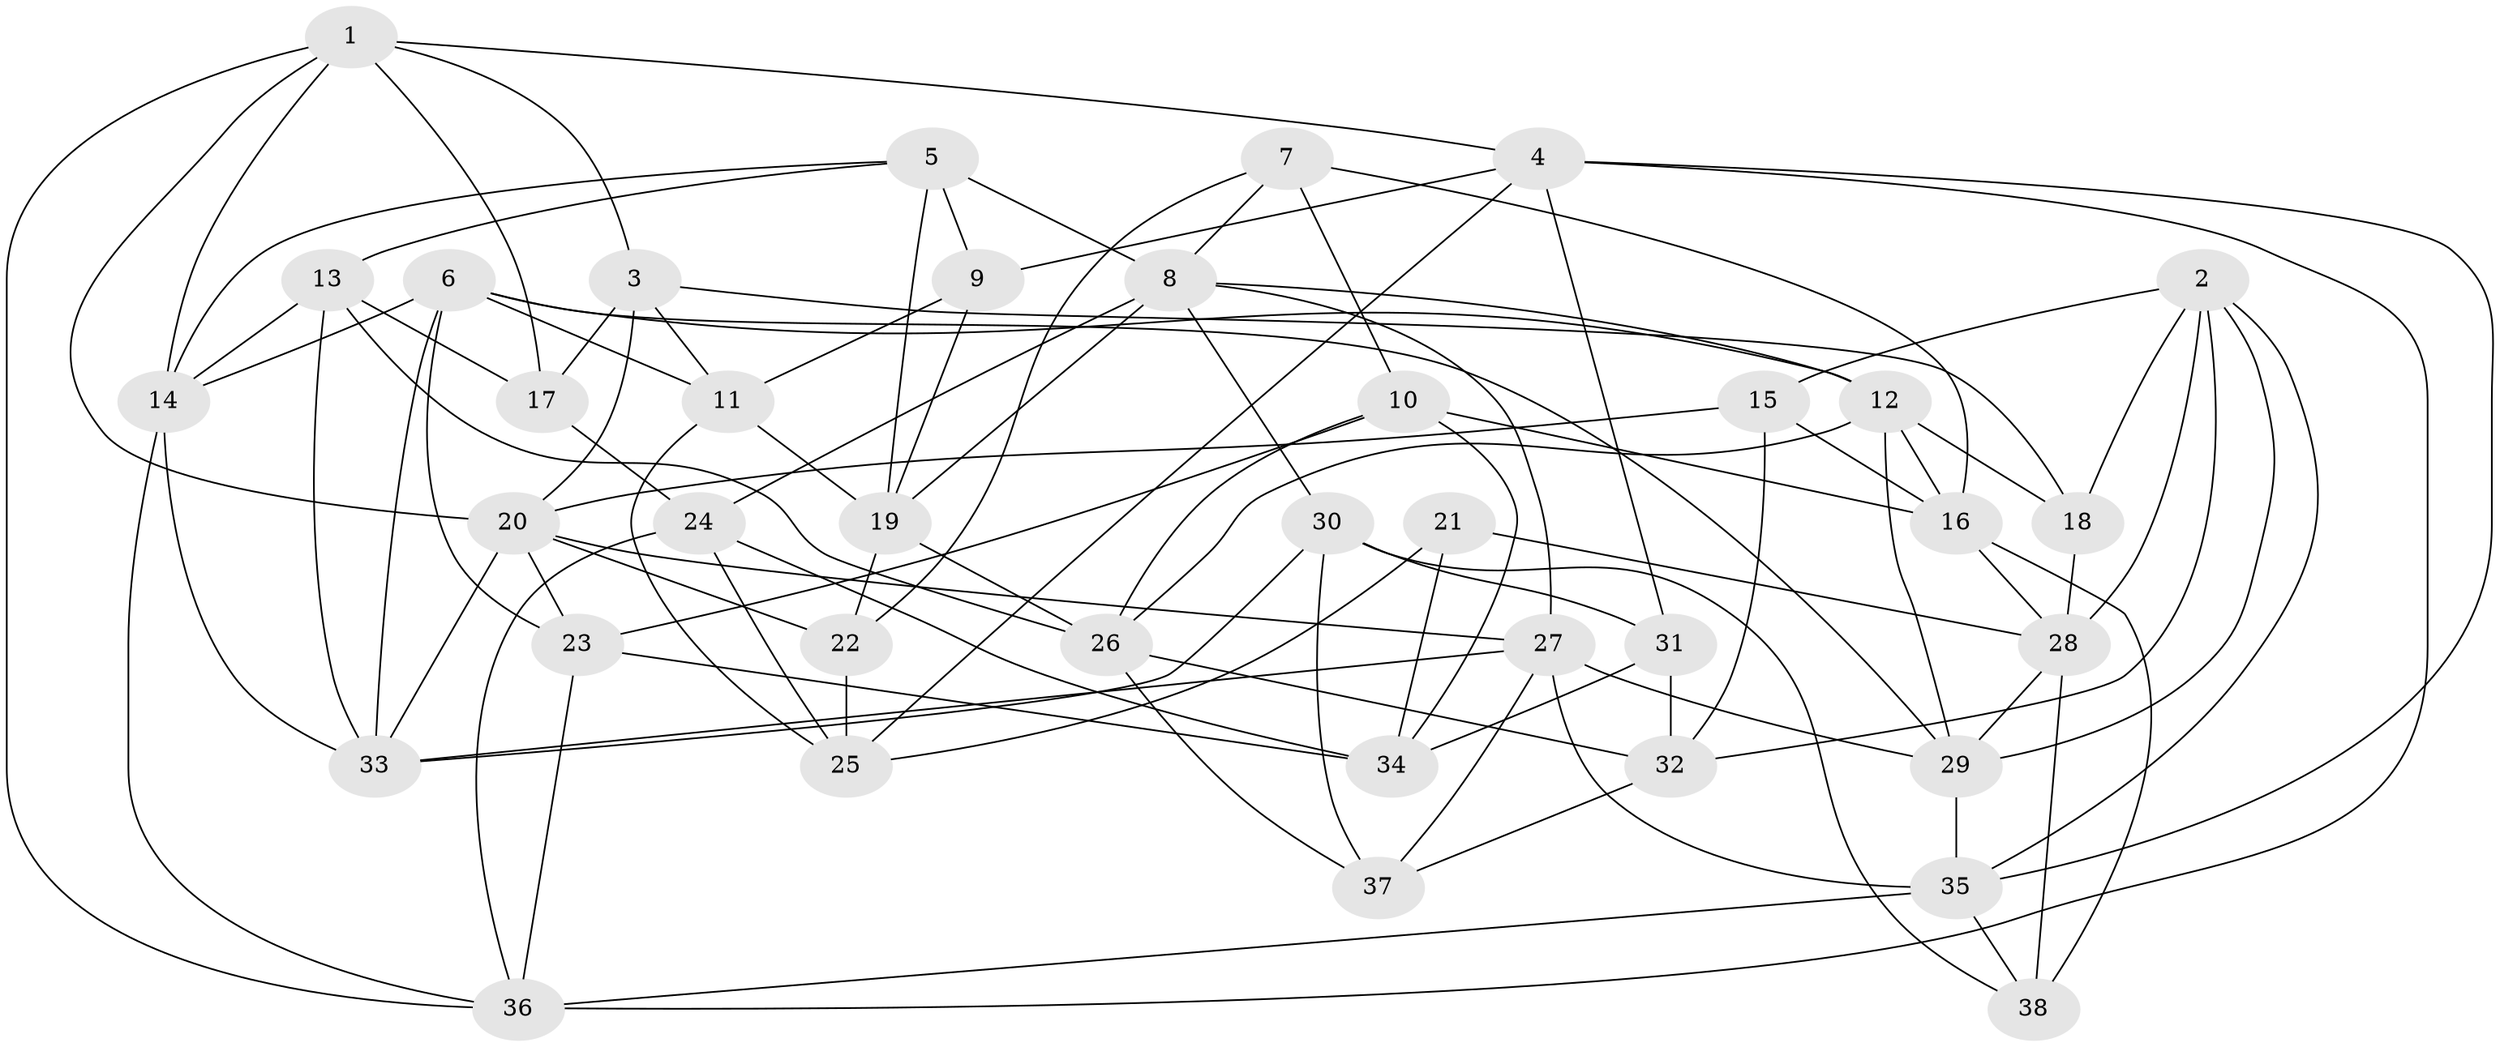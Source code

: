 // original degree distribution, {4: 1.0}
// Generated by graph-tools (version 1.1) at 2025/02/03/09/25 03:02:54]
// undirected, 38 vertices, 99 edges
graph export_dot {
graph [start="1"]
  node [color=gray90,style=filled];
  1;
  2;
  3;
  4;
  5;
  6;
  7;
  8;
  9;
  10;
  11;
  12;
  13;
  14;
  15;
  16;
  17;
  18;
  19;
  20;
  21;
  22;
  23;
  24;
  25;
  26;
  27;
  28;
  29;
  30;
  31;
  32;
  33;
  34;
  35;
  36;
  37;
  38;
  1 -- 3 [weight=1.0];
  1 -- 4 [weight=1.0];
  1 -- 14 [weight=1.0];
  1 -- 17 [weight=1.0];
  1 -- 20 [weight=1.0];
  1 -- 36 [weight=1.0];
  2 -- 15 [weight=1.0];
  2 -- 18 [weight=1.0];
  2 -- 28 [weight=1.0];
  2 -- 29 [weight=1.0];
  2 -- 32 [weight=1.0];
  2 -- 35 [weight=1.0];
  3 -- 11 [weight=1.0];
  3 -- 17 [weight=2.0];
  3 -- 18 [weight=1.0];
  3 -- 20 [weight=1.0];
  4 -- 9 [weight=1.0];
  4 -- 25 [weight=1.0];
  4 -- 31 [weight=1.0];
  4 -- 35 [weight=1.0];
  4 -- 36 [weight=1.0];
  5 -- 8 [weight=1.0];
  5 -- 9 [weight=2.0];
  5 -- 13 [weight=1.0];
  5 -- 14 [weight=1.0];
  5 -- 19 [weight=1.0];
  6 -- 11 [weight=1.0];
  6 -- 12 [weight=1.0];
  6 -- 14 [weight=1.0];
  6 -- 23 [weight=1.0];
  6 -- 29 [weight=1.0];
  6 -- 33 [weight=1.0];
  7 -- 8 [weight=1.0];
  7 -- 10 [weight=1.0];
  7 -- 16 [weight=1.0];
  7 -- 22 [weight=1.0];
  8 -- 12 [weight=1.0];
  8 -- 19 [weight=1.0];
  8 -- 24 [weight=2.0];
  8 -- 27 [weight=1.0];
  8 -- 30 [weight=1.0];
  9 -- 11 [weight=2.0];
  9 -- 19 [weight=1.0];
  10 -- 16 [weight=1.0];
  10 -- 23 [weight=1.0];
  10 -- 26 [weight=1.0];
  10 -- 34 [weight=2.0];
  11 -- 19 [weight=1.0];
  11 -- 25 [weight=1.0];
  12 -- 16 [weight=1.0];
  12 -- 18 [weight=1.0];
  12 -- 26 [weight=1.0];
  12 -- 29 [weight=1.0];
  13 -- 14 [weight=1.0];
  13 -- 17 [weight=2.0];
  13 -- 26 [weight=1.0];
  13 -- 33 [weight=1.0];
  14 -- 33 [weight=1.0];
  14 -- 36 [weight=1.0];
  15 -- 16 [weight=1.0];
  15 -- 20 [weight=1.0];
  15 -- 32 [weight=1.0];
  16 -- 28 [weight=1.0];
  16 -- 38 [weight=1.0];
  17 -- 24 [weight=1.0];
  18 -- 28 [weight=1.0];
  19 -- 22 [weight=1.0];
  19 -- 26 [weight=1.0];
  20 -- 22 [weight=2.0];
  20 -- 23 [weight=1.0];
  20 -- 27 [weight=1.0];
  20 -- 33 [weight=1.0];
  21 -- 25 [weight=1.0];
  21 -- 28 [weight=1.0];
  21 -- 34 [weight=2.0];
  22 -- 25 [weight=2.0];
  23 -- 34 [weight=2.0];
  23 -- 36 [weight=1.0];
  24 -- 25 [weight=1.0];
  24 -- 34 [weight=1.0];
  24 -- 36 [weight=1.0];
  26 -- 32 [weight=1.0];
  26 -- 37 [weight=1.0];
  27 -- 29 [weight=1.0];
  27 -- 33 [weight=1.0];
  27 -- 35 [weight=1.0];
  27 -- 37 [weight=1.0];
  28 -- 29 [weight=1.0];
  28 -- 38 [weight=1.0];
  29 -- 35 [weight=1.0];
  30 -- 31 [weight=2.0];
  30 -- 33 [weight=1.0];
  30 -- 37 [weight=1.0];
  30 -- 38 [weight=1.0];
  31 -- 32 [weight=2.0];
  31 -- 34 [weight=1.0];
  32 -- 37 [weight=1.0];
  35 -- 36 [weight=1.0];
  35 -- 38 [weight=1.0];
}
